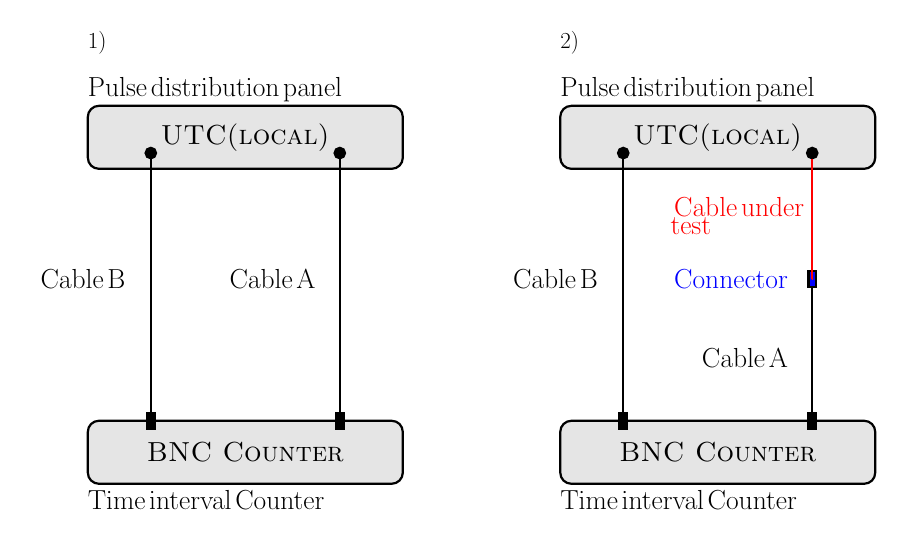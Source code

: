 
\tikzset{arrow/.style={-stealth, thick, draw=gray!80!black}}

\begin{tikzpicture}[thick,scale=0.4, every node/.style={scale=0.4}]

%% PRIMERA MEDICION
\node[text width=10cm] at (0,3) 
{\huge{1)}};
\node[text width=10cm] at (0,1.5) 
{\Huge{Pulse distribution panel}};

% Distribuidor de pulsos
\node[rectangle, rounded corners, draw, fill=gray!20, minimum height=2cm, minimum width=10cm] at (0,0) (Dist) {\textsc{\Huge{UTC(local)}}};

% Contador
\node[text width=10cm] at (0,-11.5) 
{\Huge{Time interval Counter}};
\node[rectangle, rounded corners, draw, fill=gray!20, minimum height=2cm, minimum width=10cm] at (0,-10) (Count) {\textsc{\Huge{BNC Counter}}};

% Canales distribuidor
\node[circle, draw, fill=black, minimum height=.3cm, minimum width=0.2cm] at (-3,-0.5) (PPS1) {   };

\node[circle, draw, fill=black, minimum height=.3cm, minimum width=0.2cm] at (3,-0.5) (PPS2) {   };

% Canales contador
\node[rectangle, draw, fill=black, minimum height=.5cm, minimum width=0.2cm] at (-3,-9) (Ch1) {   };
\node[rectangle, draw, fill=black, minimum height=.5cm, minimum width=0.2cm] at (3,-9) (Ch2) {   };

% Cables
\draw[-] (PPS1) |- (Ch1);
\draw[-] (PPS2) |- (Ch2);

\node[text width=5cm] at (-4,-4.5) 
{\Huge{Cable B}};

\node[text width=5cm] at (2,-4.5) 
{\Huge{Cable A}};


%% SEGUNDA MEDICION
\node[text width=10cm] at (15,3) 
{\huge{2)}};
\node[text width=10cm] at (15,1.5) 
{\Huge{Pulse distribution panel}};

% Distribuidor de pulsos
\node[rectangle, rounded corners, draw, fill=gray!20, minimum height=2cm, minimum width=10cm] at (15,0) (Dist) {\textsc{\Huge{UTC(local)}}};

% Contador
\node[text width=10cm] at (15,-11.5) 
{\Huge{Time interval Counter}};
\node[rectangle, rounded corners, draw, fill=gray!20, minimum height=2cm, minimum width=10cm] at (15,-10) (Count) {\textsc{\Huge{BNC Counter}}};

% Canales distribuidor
\node[circle, draw, fill=black, minimum height=.3cm, minimum width=0.2cm] at (12,-0.5) (2PPS1) {   };

\node[circle, draw, fill=black, minimum height=.3cm, minimum width=0.2cm] at (18,-0.5) (2PPS2) {   };

% Canales contador
\node[rectangle, draw, fill=black, minimum height=.5cm, minimum width=0.2cm] at (12,-9) (2Ch1) {   };
\node[rectangle, draw, fill=black, minimum height=.5cm, minimum width=0.2cm] at (18,-9) (2Ch2) {   };

%Conector
\node[rectangle, draw, fill=blue, minimum height=.5cm, minimum width=0.2cm] at (18,-4.5) (2Tube) {   };
\node[text width=5cm] at (16,-4.5) 
{\Huge{ \textcolor{blue}{ Connector}}};

% Cables
\draw[-] (2PPS1) |- (2Ch1);
\draw[-, draw = red] (2PPS2) |- (2Tube);
\draw[-] (2Tube) |- (2Ch2);


\node[text width=5cm] at (11,-4.5) 
{\Huge{Cable B}};
\node[text width=5cm] at (17,-7) 
{\Huge{Cable A}};
\node[text width=5cm] at (16,-2.5) 
{\Huge{ \textcolor{red}{ Cable under test}}};





\end{tikzpicture}